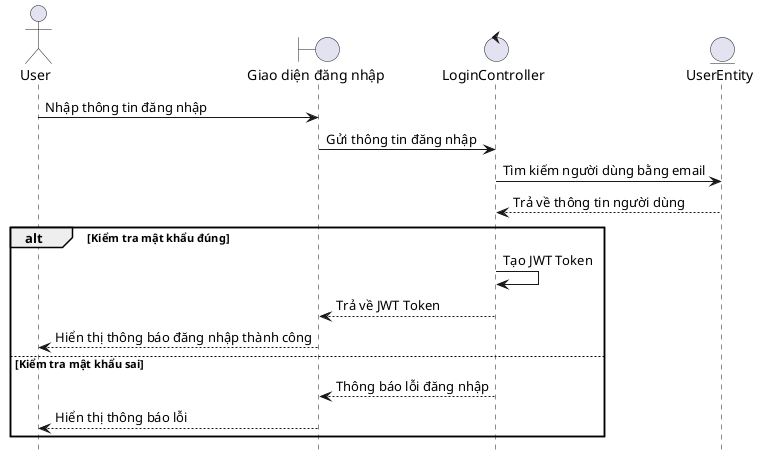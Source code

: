 @startuml Login
hide footbox
actor User as U
boundary "Giao diện đăng nhập" as UI
control "LoginController" as LC
entity "UserEntity" as UE

U -> UI: Nhập thông tin đăng nhập
UI -> LC: Gửi thông tin đăng nhập
LC -> UE: Tìm kiếm người dùng bằng email
UE --> LC: Trả về thông tin người dùng
alt Kiểm tra mật khẩu đúng
    LC -> LC: Tạo JWT Token
    LC --> UI: Trả về JWT Token
    UI --> U: Hiển thị thông báo đăng nhập thành công
else Kiểm tra mật khẩu sai
    LC --> UI: Thông báo lỗi đăng nhập
    UI --> U: Hiển thị thông báo lỗi
end
@enduml
